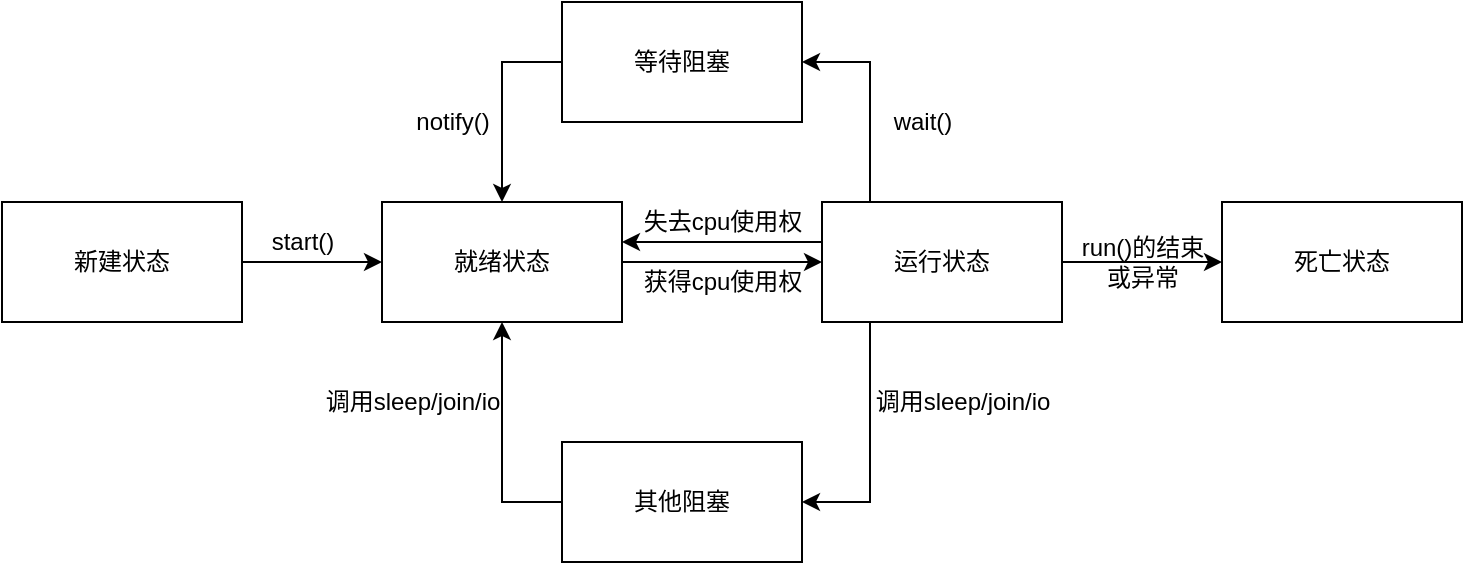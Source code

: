 <mxfile version="17.5.0" type="github">
  <diagram id="kSQFe9Fa3ZTAE4xW9KOj" name="Page-1">
    <mxGraphModel dx="868" dy="460" grid="1" gridSize="10" guides="1" tooltips="1" connect="1" arrows="1" fold="1" page="1" pageScale="1" pageWidth="827" pageHeight="1169" math="0" shadow="0">
      <root>
        <mxCell id="0" />
        <mxCell id="1" parent="0" />
        <mxCell id="xbfKCH-Q-x0yVWyje-9f-7" value="" style="edgeStyle=orthogonalEdgeStyle;rounded=0;orthogonalLoop=1;jettySize=auto;html=1;" edge="1" parent="1" source="xbfKCH-Q-x0yVWyje-9f-1" target="xbfKCH-Q-x0yVWyje-9f-2">
          <mxGeometry relative="1" as="geometry" />
        </mxCell>
        <mxCell id="xbfKCH-Q-x0yVWyje-9f-1" value="新建状态" style="rounded=0;whiteSpace=wrap;html=1;" vertex="1" parent="1">
          <mxGeometry x="40" y="200" width="120" height="60" as="geometry" />
        </mxCell>
        <mxCell id="xbfKCH-Q-x0yVWyje-9f-8" value="" style="edgeStyle=orthogonalEdgeStyle;rounded=0;orthogonalLoop=1;jettySize=auto;html=1;" edge="1" parent="1" source="xbfKCH-Q-x0yVWyje-9f-2" target="xbfKCH-Q-x0yVWyje-9f-3">
          <mxGeometry relative="1" as="geometry" />
        </mxCell>
        <mxCell id="xbfKCH-Q-x0yVWyje-9f-2" value="就绪状态" style="rounded=0;whiteSpace=wrap;html=1;" vertex="1" parent="1">
          <mxGeometry x="230" y="200" width="120" height="60" as="geometry" />
        </mxCell>
        <mxCell id="xbfKCH-Q-x0yVWyje-9f-11" value="" style="edgeStyle=orthogonalEdgeStyle;rounded=0;orthogonalLoop=1;jettySize=auto;html=1;" edge="1" parent="1" source="xbfKCH-Q-x0yVWyje-9f-3" target="xbfKCH-Q-x0yVWyje-9f-4">
          <mxGeometry relative="1" as="geometry" />
        </mxCell>
        <mxCell id="xbfKCH-Q-x0yVWyje-9f-15" style="edgeStyle=orthogonalEdgeStyle;rounded=0;orthogonalLoop=1;jettySize=auto;html=1;entryX=1;entryY=0.5;entryDx=0;entryDy=0;" edge="1" parent="1" source="xbfKCH-Q-x0yVWyje-9f-3" target="xbfKCH-Q-x0yVWyje-9f-6">
          <mxGeometry relative="1" as="geometry">
            <Array as="points">
              <mxPoint x="474" y="350" />
            </Array>
          </mxGeometry>
        </mxCell>
        <mxCell id="xbfKCH-Q-x0yVWyje-9f-17" style="edgeStyle=orthogonalEdgeStyle;rounded=0;orthogonalLoop=1;jettySize=auto;html=1;entryX=1;entryY=0.5;entryDx=0;entryDy=0;" edge="1" parent="1" source="xbfKCH-Q-x0yVWyje-9f-3" target="xbfKCH-Q-x0yVWyje-9f-5">
          <mxGeometry relative="1" as="geometry">
            <Array as="points">
              <mxPoint x="474" y="130" />
            </Array>
          </mxGeometry>
        </mxCell>
        <mxCell id="xbfKCH-Q-x0yVWyje-9f-3" value="运行状态" style="rounded=0;whiteSpace=wrap;html=1;" vertex="1" parent="1">
          <mxGeometry x="450" y="200" width="120" height="60" as="geometry" />
        </mxCell>
        <mxCell id="xbfKCH-Q-x0yVWyje-9f-4" value="死亡状态" style="rounded=0;whiteSpace=wrap;html=1;" vertex="1" parent="1">
          <mxGeometry x="650" y="200" width="120" height="60" as="geometry" />
        </mxCell>
        <mxCell id="xbfKCH-Q-x0yVWyje-9f-14" style="edgeStyle=orthogonalEdgeStyle;rounded=0;orthogonalLoop=1;jettySize=auto;html=1;entryX=0.5;entryY=0;entryDx=0;entryDy=0;" edge="1" parent="1" source="xbfKCH-Q-x0yVWyje-9f-5" target="xbfKCH-Q-x0yVWyje-9f-2">
          <mxGeometry relative="1" as="geometry">
            <Array as="points">
              <mxPoint x="290" y="130" />
            </Array>
          </mxGeometry>
        </mxCell>
        <mxCell id="xbfKCH-Q-x0yVWyje-9f-5" value="等待阻塞" style="rounded=0;whiteSpace=wrap;html=1;" vertex="1" parent="1">
          <mxGeometry x="320" y="100" width="120" height="60" as="geometry" />
        </mxCell>
        <mxCell id="xbfKCH-Q-x0yVWyje-9f-16" style="edgeStyle=orthogonalEdgeStyle;rounded=0;orthogonalLoop=1;jettySize=auto;html=1;entryX=0.5;entryY=1;entryDx=0;entryDy=0;" edge="1" parent="1" source="xbfKCH-Q-x0yVWyje-9f-6" target="xbfKCH-Q-x0yVWyje-9f-2">
          <mxGeometry relative="1" as="geometry">
            <Array as="points">
              <mxPoint x="290" y="350" />
            </Array>
          </mxGeometry>
        </mxCell>
        <mxCell id="xbfKCH-Q-x0yVWyje-9f-6" value="其他阻塞" style="rounded=0;whiteSpace=wrap;html=1;" vertex="1" parent="1">
          <mxGeometry x="320" y="320" width="120" height="60" as="geometry" />
        </mxCell>
        <mxCell id="xbfKCH-Q-x0yVWyje-9f-18" value="" style="endArrow=classic;html=1;rounded=0;exitX=-0.003;exitY=0.333;exitDx=0;exitDy=0;exitPerimeter=0;entryX=1;entryY=0.333;entryDx=0;entryDy=0;entryPerimeter=0;" edge="1" parent="1" source="xbfKCH-Q-x0yVWyje-9f-3" target="xbfKCH-Q-x0yVWyje-9f-2">
          <mxGeometry width="50" height="50" relative="1" as="geometry">
            <mxPoint x="410" y="220" as="sourcePoint" />
            <mxPoint x="380" y="220" as="targetPoint" />
          </mxGeometry>
        </mxCell>
        <mxCell id="xbfKCH-Q-x0yVWyje-9f-19" value="start()" style="text;html=1;resizable=0;autosize=1;align=center;verticalAlign=middle;points=[];fillColor=none;strokeColor=none;rounded=0;" vertex="1" parent="1">
          <mxGeometry x="165" y="210" width="50" height="20" as="geometry" />
        </mxCell>
        <mxCell id="xbfKCH-Q-x0yVWyje-9f-20" value="notify()" style="text;html=1;resizable=0;autosize=1;align=center;verticalAlign=middle;points=[];fillColor=none;strokeColor=none;rounded=0;" vertex="1" parent="1">
          <mxGeometry x="240" y="150" width="50" height="20" as="geometry" />
        </mxCell>
        <mxCell id="xbfKCH-Q-x0yVWyje-9f-21" value="wait()" style="text;html=1;resizable=0;autosize=1;align=center;verticalAlign=middle;points=[];fillColor=none;strokeColor=none;rounded=0;" vertex="1" parent="1">
          <mxGeometry x="480" y="150" width="40" height="20" as="geometry" />
        </mxCell>
        <mxCell id="xbfKCH-Q-x0yVWyje-9f-22" value="获得cpu使用权" style="text;html=1;resizable=0;autosize=1;align=center;verticalAlign=middle;points=[];fillColor=none;strokeColor=none;rounded=0;" vertex="1" parent="1">
          <mxGeometry x="355" y="230" width="90" height="20" as="geometry" />
        </mxCell>
        <mxCell id="xbfKCH-Q-x0yVWyje-9f-24" value="失去cpu使用权" style="text;html=1;resizable=0;autosize=1;align=center;verticalAlign=middle;points=[];fillColor=none;strokeColor=none;rounded=0;" vertex="1" parent="1">
          <mxGeometry x="355" y="200" width="90" height="20" as="geometry" />
        </mxCell>
        <mxCell id="xbfKCH-Q-x0yVWyje-9f-25" value="run()的结束&lt;br&gt;或异常" style="text;html=1;resizable=0;autosize=1;align=center;verticalAlign=middle;points=[];fillColor=none;strokeColor=none;rounded=0;" vertex="1" parent="1">
          <mxGeometry x="570" y="215" width="80" height="30" as="geometry" />
        </mxCell>
        <mxCell id="xbfKCH-Q-x0yVWyje-9f-26" value="调用sleep/join/io" style="text;html=1;resizable=0;autosize=1;align=center;verticalAlign=middle;points=[];fillColor=none;strokeColor=none;rounded=0;" vertex="1" parent="1">
          <mxGeometry x="195" y="290" width="100" height="20" as="geometry" />
        </mxCell>
        <mxCell id="xbfKCH-Q-x0yVWyje-9f-27" value="调用sleep/join/io" style="text;html=1;resizable=0;autosize=1;align=center;verticalAlign=middle;points=[];fillColor=none;strokeColor=none;rounded=0;" vertex="1" parent="1">
          <mxGeometry x="470" y="290" width="100" height="20" as="geometry" />
        </mxCell>
      </root>
    </mxGraphModel>
  </diagram>
</mxfile>
